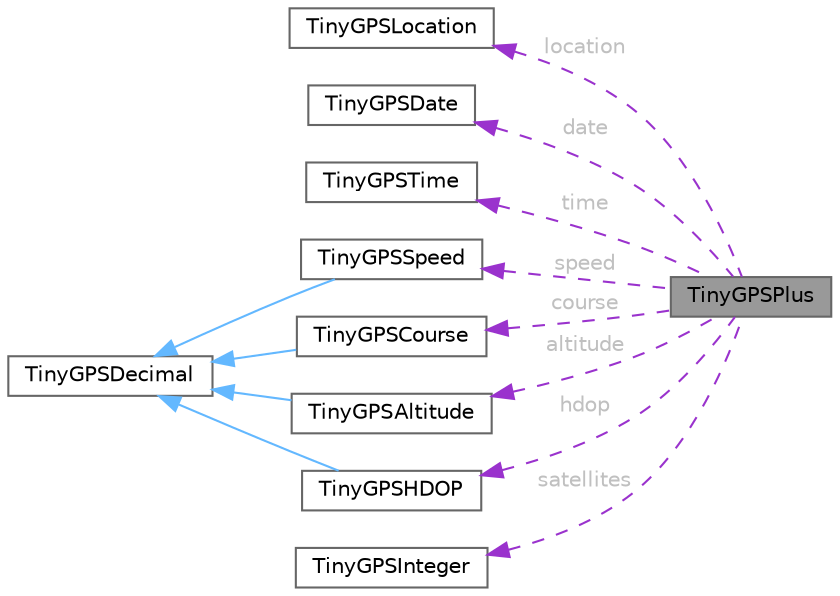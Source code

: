 digraph "TinyGPSPlus"
{
 // LATEX_PDF_SIZE
  bgcolor="transparent";
  edge [fontname=Helvetica,fontsize=10,labelfontname=Helvetica,labelfontsize=10];
  node [fontname=Helvetica,fontsize=10,shape=box,height=0.2,width=0.4];
  rankdir="LR";
  Node1 [id="Node000001",label="TinyGPSPlus",height=0.2,width=0.4,color="gray40", fillcolor="grey60", style="filled", fontcolor="black",tooltip=" "];
  Node2 -> Node1 [id="edge1_Node000001_Node000002",dir="back",color="darkorchid3",style="dashed",tooltip=" ",label=" location",fontcolor="grey" ];
  Node2 [id="Node000002",label="TinyGPSLocation",height=0.2,width=0.4,color="gray40", fillcolor="white", style="filled",URL="$struct_tiny_g_p_s_location.html",tooltip=" "];
  Node3 -> Node1 [id="edge2_Node000001_Node000003",dir="back",color="darkorchid3",style="dashed",tooltip=" ",label=" date",fontcolor="grey" ];
  Node3 [id="Node000003",label="TinyGPSDate",height=0.2,width=0.4,color="gray40", fillcolor="white", style="filled",URL="$struct_tiny_g_p_s_date.html",tooltip=" "];
  Node4 -> Node1 [id="edge3_Node000001_Node000004",dir="back",color="darkorchid3",style="dashed",tooltip=" ",label=" time",fontcolor="grey" ];
  Node4 [id="Node000004",label="TinyGPSTime",height=0.2,width=0.4,color="gray40", fillcolor="white", style="filled",URL="$struct_tiny_g_p_s_time.html",tooltip=" "];
  Node5 -> Node1 [id="edge4_Node000001_Node000005",dir="back",color="darkorchid3",style="dashed",tooltip=" ",label=" speed",fontcolor="grey" ];
  Node5 [id="Node000005",label="TinyGPSSpeed",height=0.2,width=0.4,color="gray40", fillcolor="white", style="filled",URL="$struct_tiny_g_p_s_speed.html",tooltip=" "];
  Node6 -> Node5 [id="edge5_Node000005_Node000006",dir="back",color="steelblue1",style="solid",tooltip=" "];
  Node6 [id="Node000006",label="TinyGPSDecimal",height=0.2,width=0.4,color="gray40", fillcolor="white", style="filled",URL="$struct_tiny_g_p_s_decimal.html",tooltip=" "];
  Node7 -> Node1 [id="edge6_Node000001_Node000007",dir="back",color="darkorchid3",style="dashed",tooltip=" ",label=" course",fontcolor="grey" ];
  Node7 [id="Node000007",label="TinyGPSCourse",height=0.2,width=0.4,color="gray40", fillcolor="white", style="filled",URL="$struct_tiny_g_p_s_course.html",tooltip=" "];
  Node6 -> Node7 [id="edge7_Node000007_Node000006",dir="back",color="steelblue1",style="solid",tooltip=" "];
  Node8 -> Node1 [id="edge8_Node000001_Node000008",dir="back",color="darkorchid3",style="dashed",tooltip=" ",label=" altitude",fontcolor="grey" ];
  Node8 [id="Node000008",label="TinyGPSAltitude",height=0.2,width=0.4,color="gray40", fillcolor="white", style="filled",URL="$struct_tiny_g_p_s_altitude.html",tooltip=" "];
  Node6 -> Node8 [id="edge9_Node000008_Node000006",dir="back",color="steelblue1",style="solid",tooltip=" "];
  Node9 -> Node1 [id="edge10_Node000001_Node000009",dir="back",color="darkorchid3",style="dashed",tooltip=" ",label=" satellites",fontcolor="grey" ];
  Node9 [id="Node000009",label="TinyGPSInteger",height=0.2,width=0.4,color="gray40", fillcolor="white", style="filled",URL="$struct_tiny_g_p_s_integer.html",tooltip=" "];
  Node10 -> Node1 [id="edge11_Node000001_Node000010",dir="back",color="darkorchid3",style="dashed",tooltip=" ",label=" hdop",fontcolor="grey" ];
  Node10 [id="Node000010",label="TinyGPSHDOP",height=0.2,width=0.4,color="gray40", fillcolor="white", style="filled",URL="$struct_tiny_g_p_s_h_d_o_p.html",tooltip=" "];
  Node6 -> Node10 [id="edge12_Node000010_Node000006",dir="back",color="steelblue1",style="solid",tooltip=" "];
}
